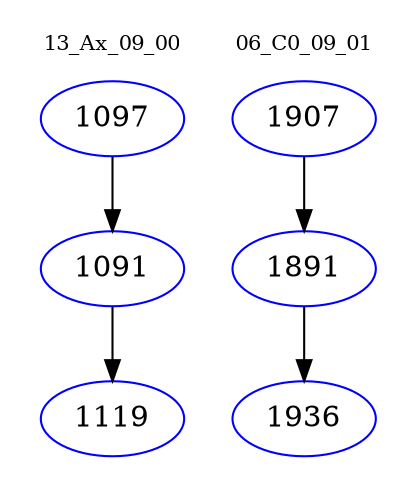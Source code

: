 digraph{
subgraph cluster_0 {
color = white
label = "13_Ax_09_00";
fontsize=10;
T0_1097 [label="1097", color="blue"]
T0_1097 -> T0_1091 [color="black"]
T0_1091 [label="1091", color="blue"]
T0_1091 -> T0_1119 [color="black"]
T0_1119 [label="1119", color="blue"]
}
subgraph cluster_1 {
color = white
label = "06_C0_09_01";
fontsize=10;
T1_1907 [label="1907", color="blue"]
T1_1907 -> T1_1891 [color="black"]
T1_1891 [label="1891", color="blue"]
T1_1891 -> T1_1936 [color="black"]
T1_1936 [label="1936", color="blue"]
}
}
